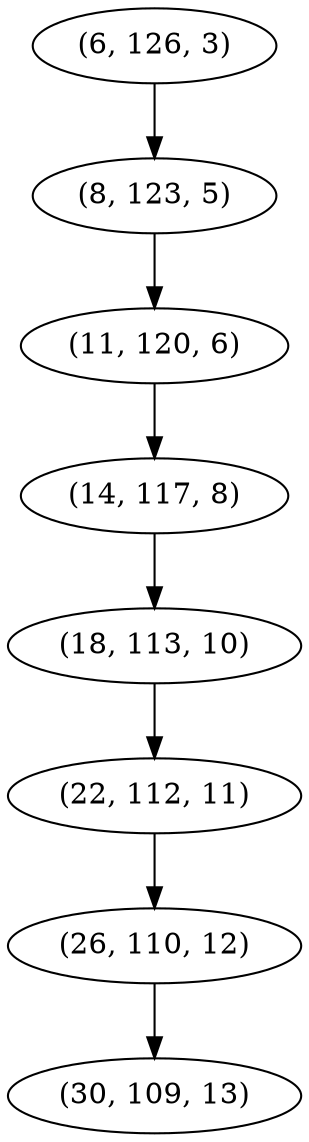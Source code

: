 digraph tree {
    "(6, 126, 3)";
    "(8, 123, 5)";
    "(11, 120, 6)";
    "(14, 117, 8)";
    "(18, 113, 10)";
    "(22, 112, 11)";
    "(26, 110, 12)";
    "(30, 109, 13)";
    "(6, 126, 3)" -> "(8, 123, 5)";
    "(8, 123, 5)" -> "(11, 120, 6)";
    "(11, 120, 6)" -> "(14, 117, 8)";
    "(14, 117, 8)" -> "(18, 113, 10)";
    "(18, 113, 10)" -> "(22, 112, 11)";
    "(22, 112, 11)" -> "(26, 110, 12)";
    "(26, 110, 12)" -> "(30, 109, 13)";
}

